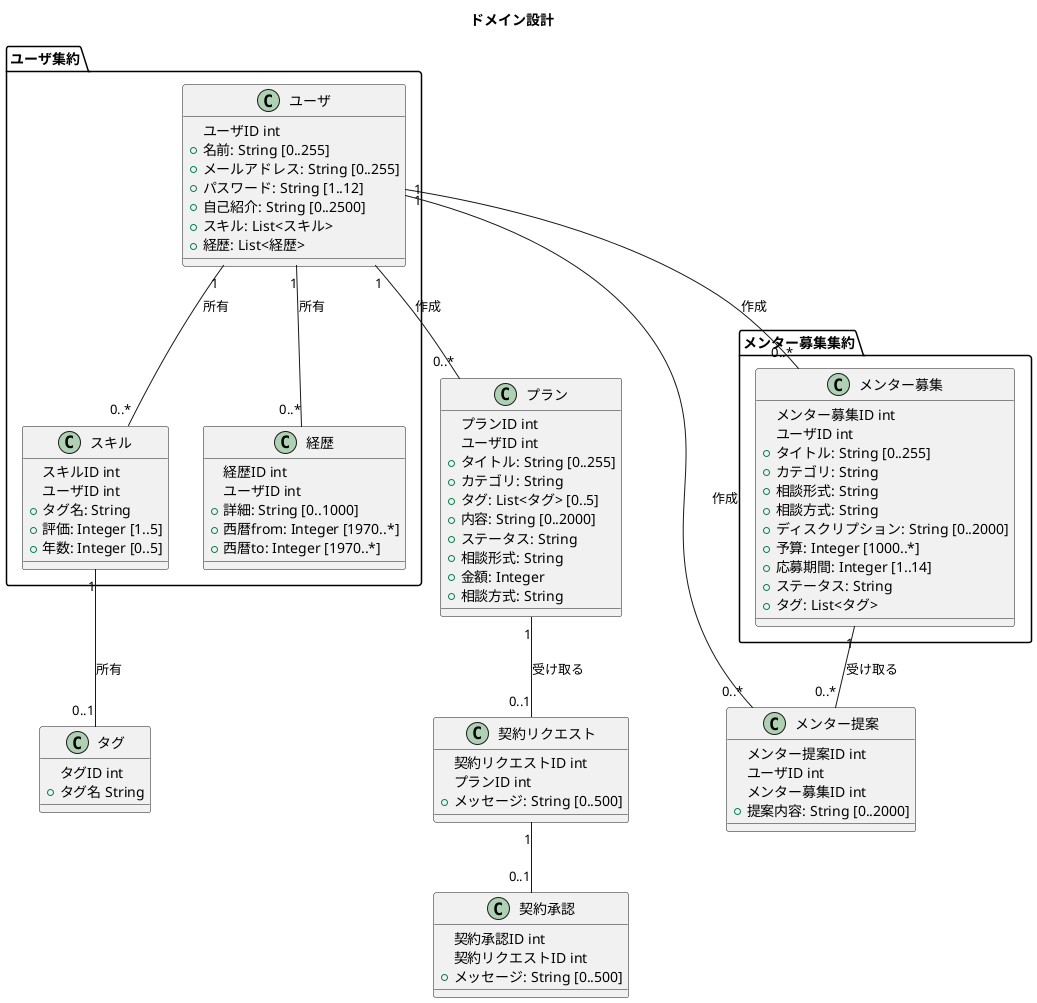 @startuml

title ドメイン設計

package ユーザ集約 {
  class ユーザ {
    ユーザID int
    + 名前: String [0..255]
    + メールアドレス: String [0..255]
    + パスワード: String [1..12]
    + 自己紹介: String [0..2500]
    + スキル: List<スキル>
    + 経歴: List<経歴>
  }

  class スキル {
    スキルID int
    ユーザID int
    + タグ名: String
    + 評価: Integer [1..5]
    + 年数: Integer [0..5]
  }

  class 経歴 {
    経歴ID int
    ユーザID int
    + 詳細: String [0..1000]
    + 西暦from: Integer [1970..*]
    + 西暦to: Integer [1970..*]
  }
}


package メンター募集集約 {
  class メンター募集 {
    メンター募集ID int
    ユーザID int
    + タイトル: String [0..255]
    + カテゴリ: String
    + 相談形式: String
    + 相談方式: String
    + ディスクリプション: String [0..2000]
    + 予算: Integer [1000..*]
    + 応募期間: Integer [1..14]
    + ステータス: String
    + タグ: List<タグ>
  }
}

class メンター提案 {
  メンター提案ID int
  ユーザID int
  メンター募集ID int
  + 提案内容: String [0..2000]
}

class プラン {
  プランID int
  ユーザID int
  + タイトル: String [0..255]
  + カテゴリ: String
  + タグ: List<タグ> [0..5]
  + 内容: String [0..2000]
  + ステータス: String
  + 相談形式: String
  + 金額: Integer
  + 相談方式: String
}


class 契約リクエスト {
  契約リクエストID int
  プランID int
  + メッセージ: String [0..500]
}

class 契約承認 {
  契約承認ID int
  契約リクエストID int
  + メッセージ: String [0..500]
}


class タグ {
  タグID int
  + タグ名 String
}


ユーザ "1" -- "0..*" スキル : 所有
ユーザ "1" -- "0..*" 経歴 : 所有
ユーザ "1" -- "0..*" メンター募集 : 作成
ユーザ "1" -- "0..*" メンター提案 : 作成
ユーザ "1" -- "0..*" プラン : 作成
メンター募集 "1" -- "0..*" メンター提案 : 受け取る
プラン "1" -- "0..1" 契約リクエスト : 受け取る
契約リクエスト "1" -- "0..1" 契約承認
スキル "1" -- "0..1" タグ: 所有

@enduml